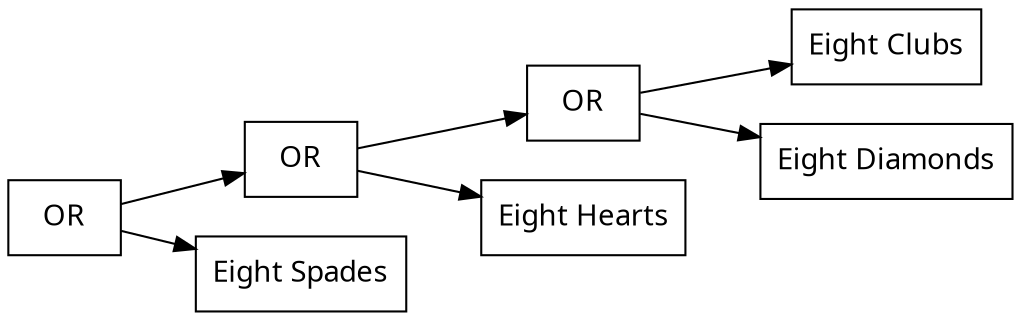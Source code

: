 digraph {
node [shape=record];
node [fontname=Sans];charset="UTF-8" splines=true splines=spline rankdir =LR
186[label="OR"];
186->182;
186->185;
182[label="OR"];
182->178;
182->181;
185[label="Eight Spades"];
178[label="OR"];
178->174;
178->177;
181[label="Eight Hearts"];
174[label="Eight Clubs"];
177[label="Eight Diamonds"];
}
